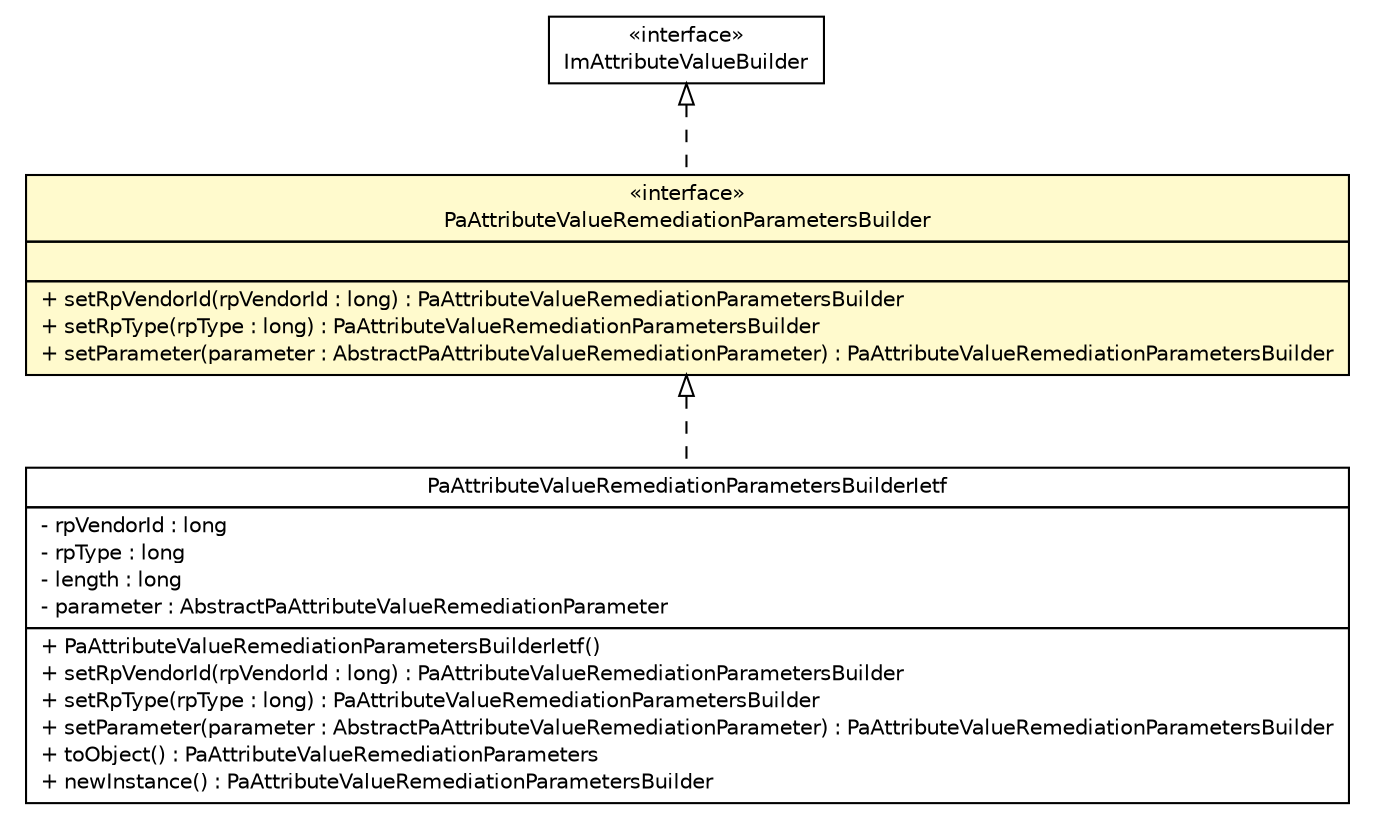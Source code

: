 #!/usr/local/bin/dot
#
# Class diagram 
# Generated by UMLGraph version R5_6 (http://www.umlgraph.org/)
#

digraph G {
	edge [fontname="Helvetica",fontsize=10,labelfontname="Helvetica",labelfontsize=10];
	node [fontname="Helvetica",fontsize=10,shape=plaintext];
	nodesep=0.25;
	ranksep=0.5;
	// de.hsbremen.tc.tnc.message.m.attribute.ImAttributeValueBuilder
	c84619 [label=<<table title="de.hsbremen.tc.tnc.message.m.attribute.ImAttributeValueBuilder" border="0" cellborder="1" cellspacing="0" cellpadding="2" port="p" href="../../../../../de/hsbremen/tc/tnc/message/m/attribute/ImAttributeValueBuilder.html">
		<tr><td><table border="0" cellspacing="0" cellpadding="1">
<tr><td align="center" balign="center"> &#171;interface&#187; </td></tr>
<tr><td align="center" balign="center"> ImAttributeValueBuilder </td></tr>
		</table></td></tr>
		</table>>, URL="../../../../../de/hsbremen/tc/tnc/message/m/attribute/ImAttributeValueBuilder.html", fontname="Helvetica", fontcolor="black", fontsize=10.0];
	// org.ietf.nea.pa.attribute.PaAttributeValueRemediationParametersBuilderIetf
	c84822 [label=<<table title="org.ietf.nea.pa.attribute.PaAttributeValueRemediationParametersBuilderIetf" border="0" cellborder="1" cellspacing="0" cellpadding="2" port="p" href="./PaAttributeValueRemediationParametersBuilderIetf.html">
		<tr><td><table border="0" cellspacing="0" cellpadding="1">
<tr><td align="center" balign="center"> PaAttributeValueRemediationParametersBuilderIetf </td></tr>
		</table></td></tr>
		<tr><td><table border="0" cellspacing="0" cellpadding="1">
<tr><td align="left" balign="left"> - rpVendorId : long </td></tr>
<tr><td align="left" balign="left"> - rpType : long </td></tr>
<tr><td align="left" balign="left"> - length : long </td></tr>
<tr><td align="left" balign="left"> - parameter : AbstractPaAttributeValueRemediationParameter </td></tr>
		</table></td></tr>
		<tr><td><table border="0" cellspacing="0" cellpadding="1">
<tr><td align="left" balign="left"> + PaAttributeValueRemediationParametersBuilderIetf() </td></tr>
<tr><td align="left" balign="left"> + setRpVendorId(rpVendorId : long) : PaAttributeValueRemediationParametersBuilder </td></tr>
<tr><td align="left" balign="left"> + setRpType(rpType : long) : PaAttributeValueRemediationParametersBuilder </td></tr>
<tr><td align="left" balign="left"> + setParameter(parameter : AbstractPaAttributeValueRemediationParameter) : PaAttributeValueRemediationParametersBuilder </td></tr>
<tr><td align="left" balign="left"> + toObject() : PaAttributeValueRemediationParameters </td></tr>
<tr><td align="left" balign="left"> + newInstance() : PaAttributeValueRemediationParametersBuilder </td></tr>
		</table></td></tr>
		</table>>, URL="./PaAttributeValueRemediationParametersBuilderIetf.html", fontname="Helvetica", fontcolor="black", fontsize=10.0];
	// org.ietf.nea.pa.attribute.PaAttributeValueRemediationParametersBuilder
	c84823 [label=<<table title="org.ietf.nea.pa.attribute.PaAttributeValueRemediationParametersBuilder" border="0" cellborder="1" cellspacing="0" cellpadding="2" port="p" bgcolor="lemonChiffon" href="./PaAttributeValueRemediationParametersBuilder.html">
		<tr><td><table border="0" cellspacing="0" cellpadding="1">
<tr><td align="center" balign="center"> &#171;interface&#187; </td></tr>
<tr><td align="center" balign="center"> PaAttributeValueRemediationParametersBuilder </td></tr>
		</table></td></tr>
		<tr><td><table border="0" cellspacing="0" cellpadding="1">
<tr><td align="left" balign="left">  </td></tr>
		</table></td></tr>
		<tr><td><table border="0" cellspacing="0" cellpadding="1">
<tr><td align="left" balign="left"> + setRpVendorId(rpVendorId : long) : PaAttributeValueRemediationParametersBuilder </td></tr>
<tr><td align="left" balign="left"> + setRpType(rpType : long) : PaAttributeValueRemediationParametersBuilder </td></tr>
<tr><td align="left" balign="left"> + setParameter(parameter : AbstractPaAttributeValueRemediationParameter) : PaAttributeValueRemediationParametersBuilder </td></tr>
		</table></td></tr>
		</table>>, URL="./PaAttributeValueRemediationParametersBuilder.html", fontname="Helvetica", fontcolor="black", fontsize=10.0];
	//org.ietf.nea.pa.attribute.PaAttributeValueRemediationParametersBuilderIetf implements org.ietf.nea.pa.attribute.PaAttributeValueRemediationParametersBuilder
	c84823:p -> c84822:p [dir=back,arrowtail=empty,style=dashed];
	//org.ietf.nea.pa.attribute.PaAttributeValueRemediationParametersBuilder implements de.hsbremen.tc.tnc.message.m.attribute.ImAttributeValueBuilder
	c84619:p -> c84823:p [dir=back,arrowtail=empty,style=dashed];
}

